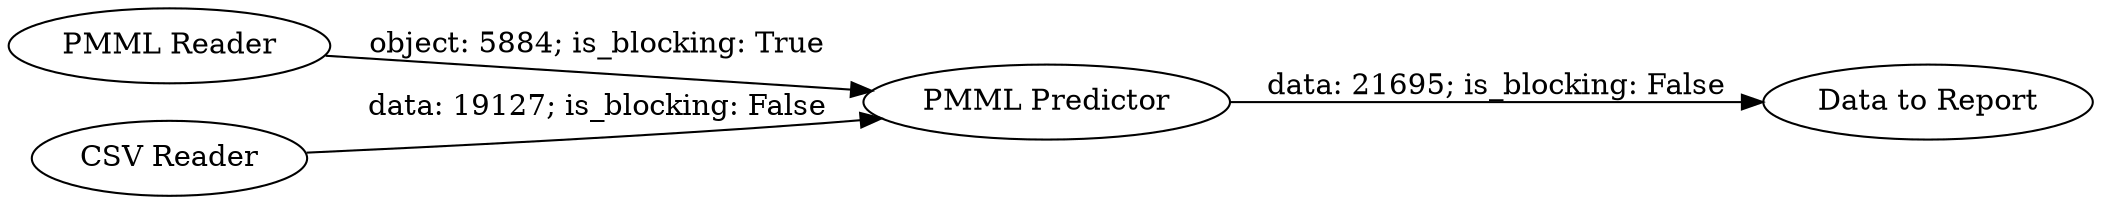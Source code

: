 digraph {
	"-2647877964908704026_5" [label="Data to Report"]
	"-2647877964908704026_2" [label="PMML Reader"]
	"-2647877964908704026_1" [label="CSV Reader"]
	"-2647877964908704026_4" [label="PMML Predictor"]
	"-2647877964908704026_1" -> "-2647877964908704026_4" [label="data: 19127; is_blocking: False"]
	"-2647877964908704026_2" -> "-2647877964908704026_4" [label="object: 5884; is_blocking: True"]
	"-2647877964908704026_4" -> "-2647877964908704026_5" [label="data: 21695; is_blocking: False"]
	rankdir=LR
}
